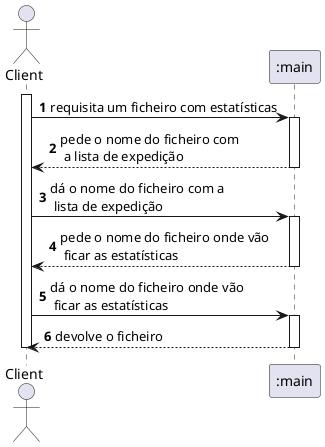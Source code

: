 @startuml
actor "Client" as cli
participant ":main" as main

autonumber

activate cli

cli -> main: requisita um ficheiro com estatísticas
activate main
main --> cli: pede o nome do ficheiro com \n a lista de expedição
deactivate main

cli -> main: dá o nome do ficheiro com a \n lista de expedição
activate main
main --> cli: pede o nome do ficheiro onde vão \n ficar as estatísticas
deactivate main

cli -> main: dá o nome do ficheiro onde vão \n ficar as estatísticas
activate main

main --> cli: devolve o ficheiro

deactivate main

deactivate cli
@enduml
